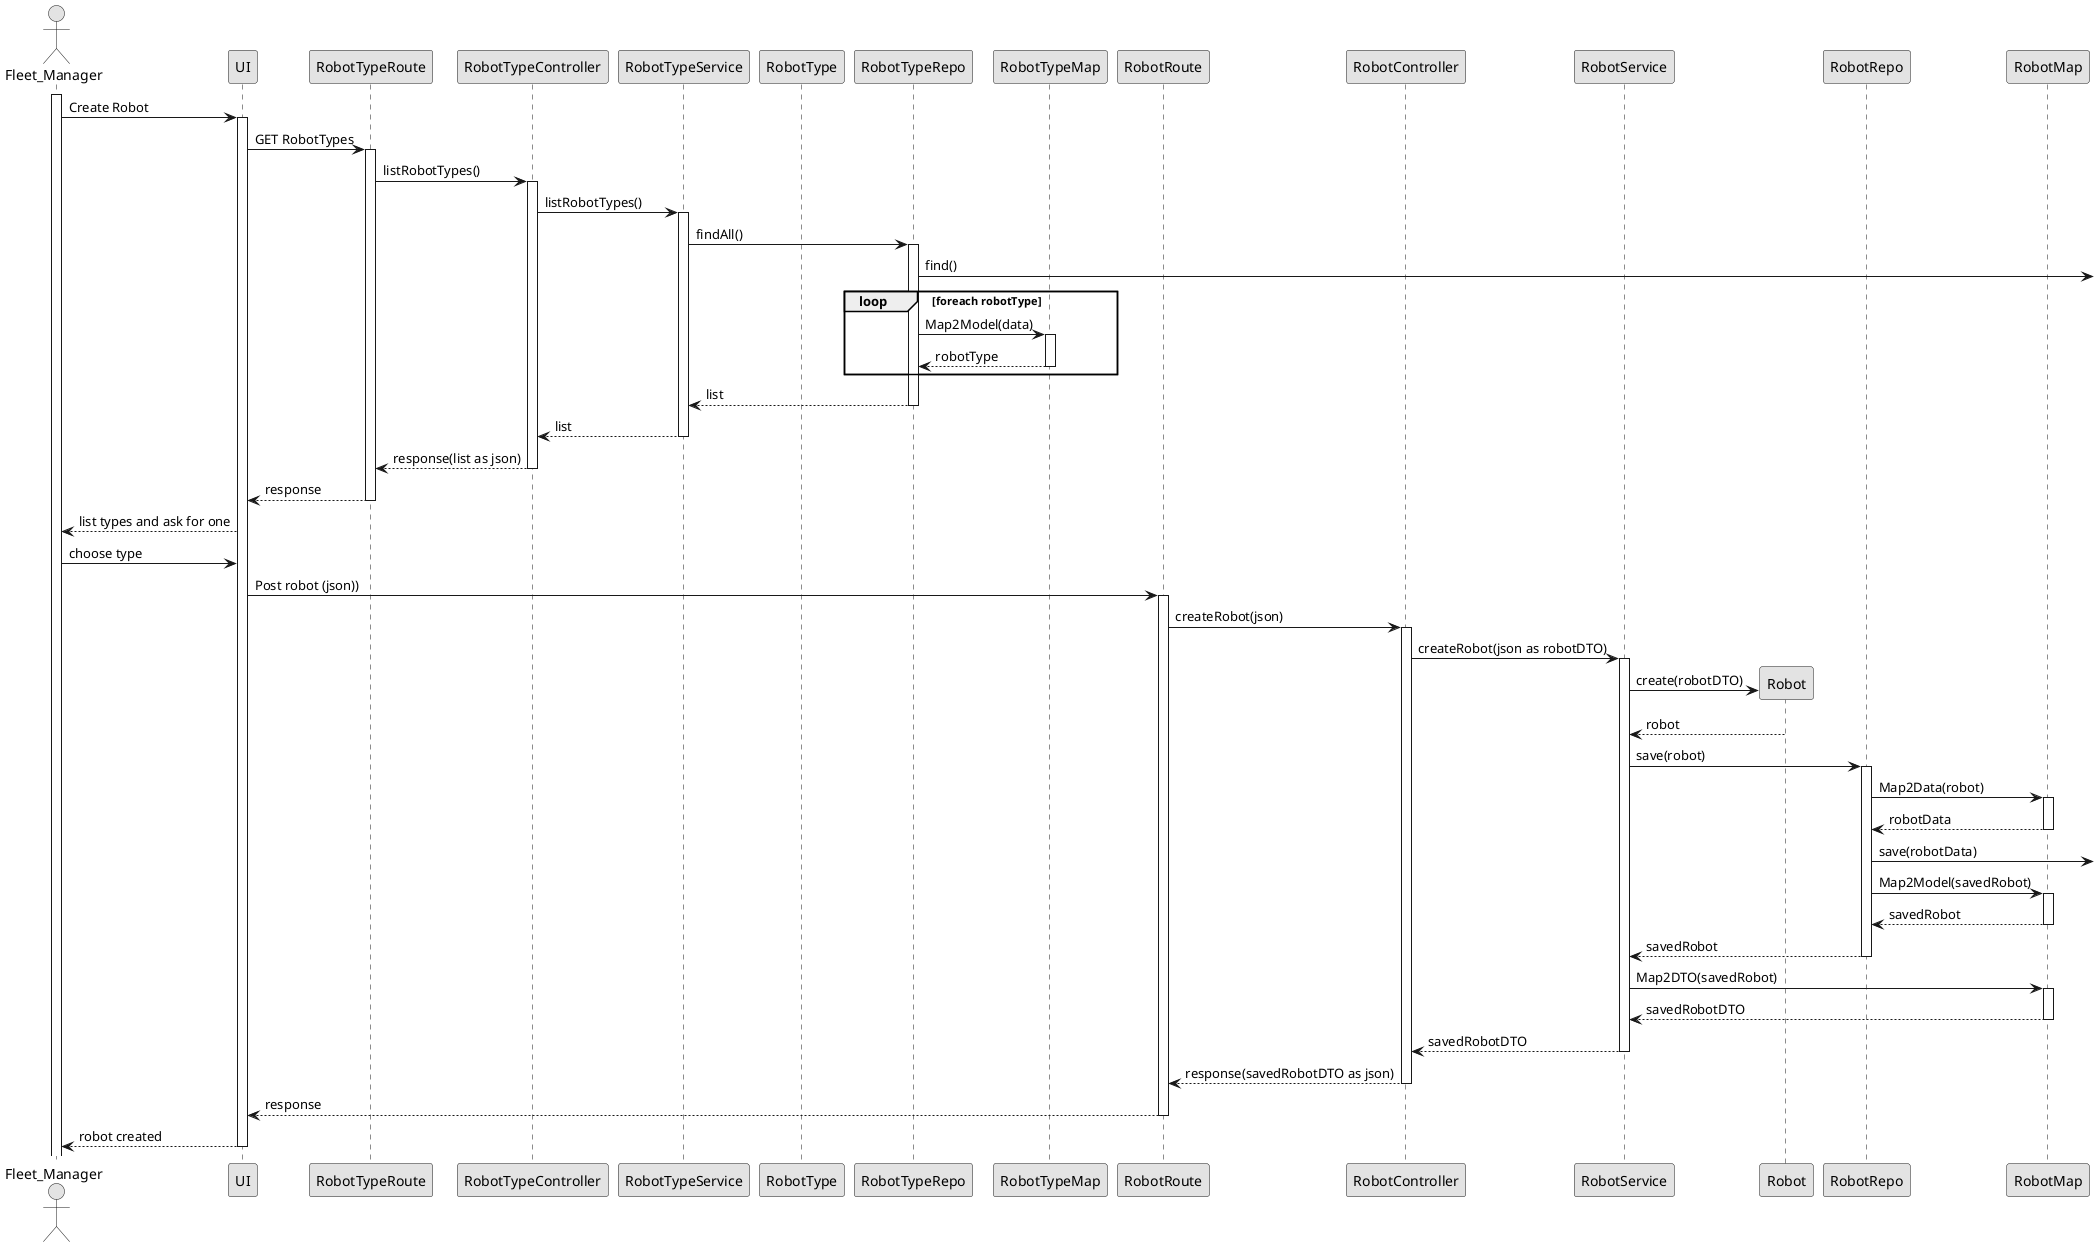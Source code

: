 @startuml
'http://plantuml.com/skinparam.html
skinparam monochrome true
skinparam packageStyle rect
skinparam shadowing false

actor Fleet_Manager as user
participant UI as ui
participant RobotTypeRoute  as typeRoute
participant RobotTypeController as typeController
participant RobotTypeService as typeService
participant RobotType as typeDomain
participant RobotTypeRepo as typeRepo
participant RobotTypeMap as typeMapper
participant RobotRoute  as route
participant RobotController as controller
participant RobotService as service
participant Robot as domain
participant RobotRepo as repo
participant RobotMap as mapper

activate user
user -> ui : Create Robot
activate ui

ui -> typeRoute: GET RobotTypes
activate typeRoute
typeRoute->typeController: listRobotTypes()
  activate typeController
    typeController -> typeService: listRobotTypes()
    activate typeService
    typeService->typeRepo:findAll()
    activate typeRepo
    typeRepo-> :find()
    loop foreach robotType
      typeRepo -> typeMapper: Map2Model(data)
      activate typeMapper
      typeMapper --> typeRepo: robotType
     deactivate typeMapper
    end
    typeRepo --> typeService: list
    deactivate typeRepo
    typeService --> typeController: list
    deactivate typeService
    typeController --> typeRoute: response(list as json)
    deactivate typeController
    typeRoute --> ui: response
    deactivate typeRoute
    ui --> user: list types and ask for one
    user -> ui: choose type
    ui -> route: Post robot (json))
activate route
  route -> controller: createRobot(json)
  activate controller
    controller -> service: createRobot(json as robotDTO)
    activate service
    service -> domain**: create(robotDTO)
    domain --> service: robot
    service -> repo: save(robot)
    activate repo
    repo -> mapper:Map2Data(robot)
    activate mapper
    mapper --> repo: robotData
    deactivate
    repo -> : save(robotData)
    repo -> mapper: Map2Model(savedRobot)
    activate mapper
    mapper --> repo: savedRobot
    deactivate
    repo --> service: savedRobot
    deactivate
    service -> mapper: Map2DTO(savedRobot)
    activate mapper
    mapper--> service: savedRobotDTO
    deactivate
    service --> controller: savedRobotDTO
    deactivate
    controller --> route: response(savedRobotDTO as json)
    deactivate
    route --> ui : response
    deactivate
    ui --> user: robot created
    deactivate
    
@enduml